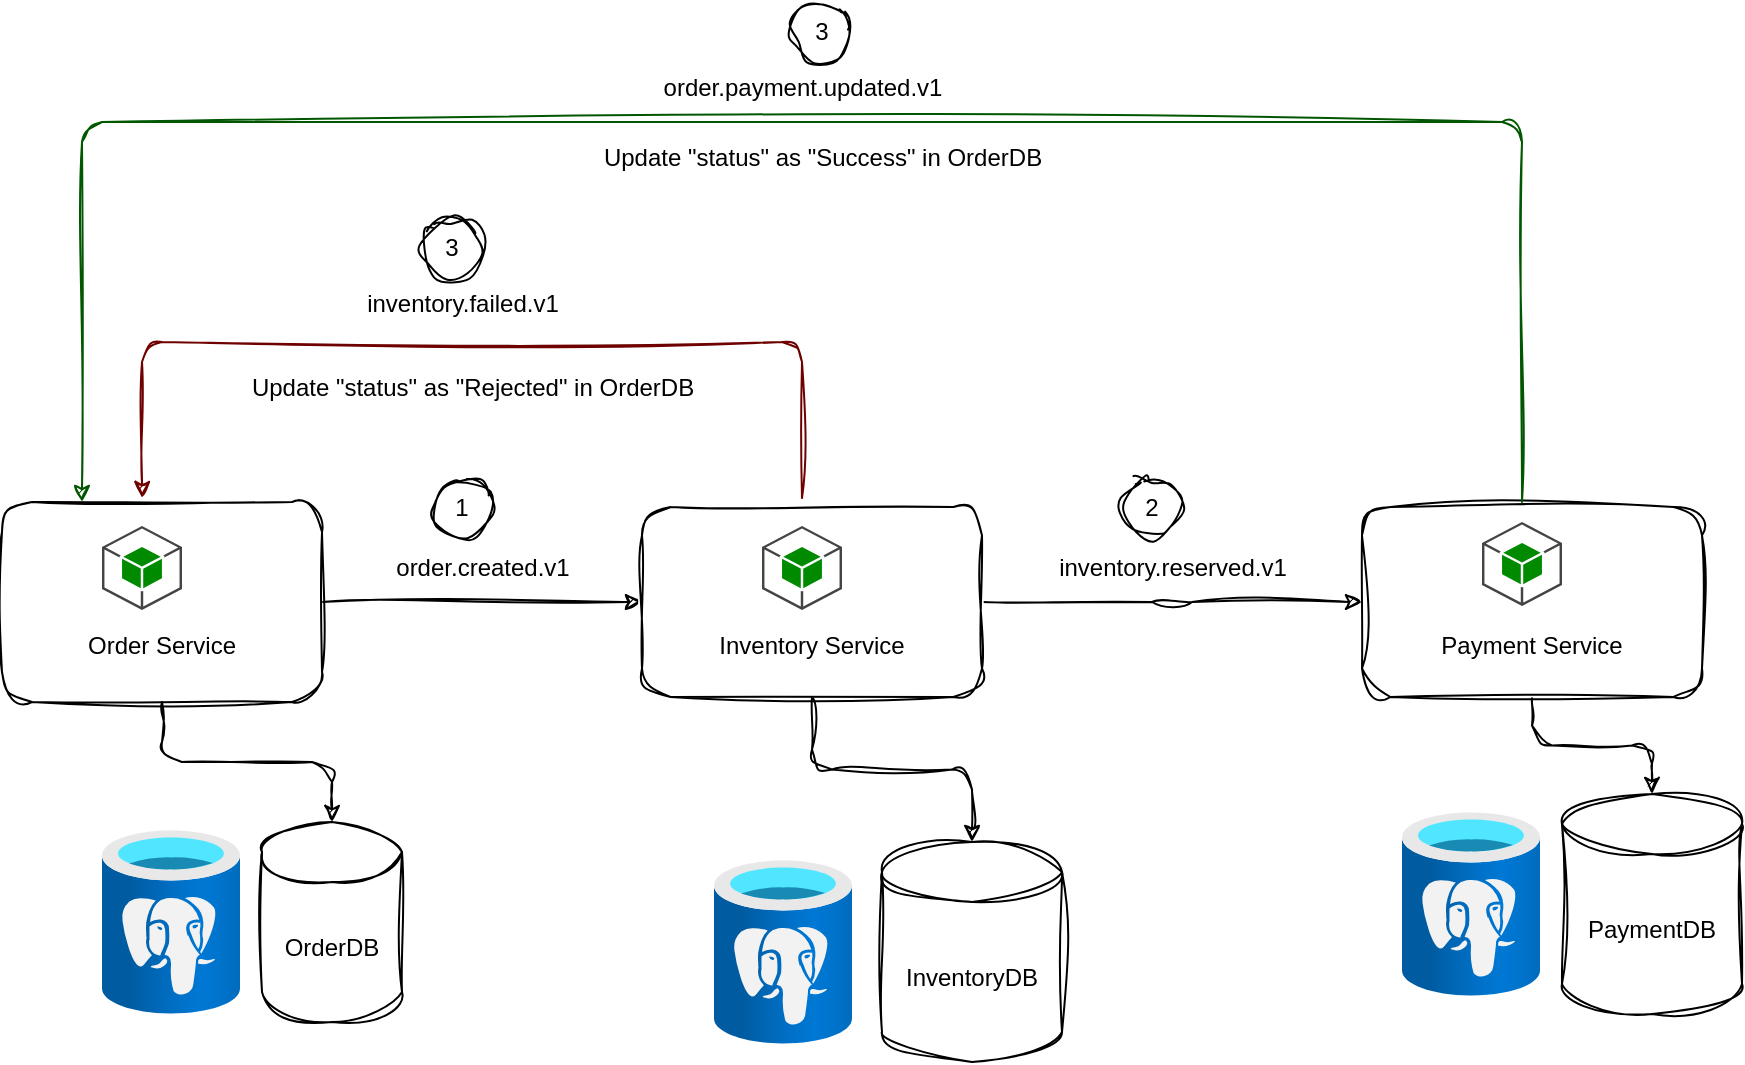 <mxfile version="27.0.2">
  <diagram name="Page-1" id="B6scyaqq9aUN9wMyHdbF">
    <mxGraphModel dx="1039" dy="1755" grid="1" gridSize="10" guides="1" tooltips="1" connect="1" arrows="1" fold="1" page="1" pageScale="1" pageWidth="850" pageHeight="1100" math="0" shadow="0">
      <root>
        <mxCell id="0" />
        <mxCell id="1" parent="0" />
        <mxCell id="tE_9rgRd44uCfNkiKc3w-25" value="" style="edgeStyle=orthogonalEdgeStyle;rounded=1;orthogonalLoop=1;jettySize=auto;html=1;sketch=1;curveFitting=1;jiggle=2;" parent="1" source="tE_9rgRd44uCfNkiKc3w-8" target="tE_9rgRd44uCfNkiKc3w-24" edge="1">
          <mxGeometry relative="1" as="geometry" />
        </mxCell>
        <mxCell id="tE_9rgRd44uCfNkiKc3w-27" value="" style="edgeStyle=orthogonalEdgeStyle;rounded=1;orthogonalLoop=1;jettySize=auto;html=1;sketch=1;curveFitting=1;jiggle=2;" parent="1" source="tE_9rgRd44uCfNkiKc3w-8" target="tE_9rgRd44uCfNkiKc3w-26" edge="1">
          <mxGeometry relative="1" as="geometry" />
        </mxCell>
        <mxCell id="tE_9rgRd44uCfNkiKc3w-8" value="&lt;div align=&quot;center&quot;&gt;&lt;span&gt;&lt;br&gt;&lt;/span&gt;&lt;/div&gt;&lt;div align=&quot;center&quot;&gt;&lt;span&gt;&lt;br&gt;&lt;/span&gt;&lt;/div&gt;&lt;div align=&quot;center&quot;&gt;&lt;span&gt;&lt;br&gt;&lt;/span&gt;&lt;/div&gt;&lt;div align=&quot;center&quot;&gt;&lt;span&gt;Order Service&lt;/span&gt;&lt;/div&gt;" style="rounded=1;whiteSpace=wrap;html=1;sketch=1;curveFitting=1;jiggle=2;align=center;" parent="1" vertex="1">
          <mxGeometry x="50" y="160" width="160" height="100" as="geometry" />
        </mxCell>
        <mxCell id="tE_9rgRd44uCfNkiKc3w-24" value="OrderDB" style="shape=cylinder3;whiteSpace=wrap;html=1;boundedLbl=1;backgroundOutline=1;size=15;sketch=1;curveFitting=1;jiggle=2;rounded=1;" parent="1" vertex="1">
          <mxGeometry x="180" y="320" width="70" height="100" as="geometry" />
        </mxCell>
        <mxCell id="tE_9rgRd44uCfNkiKc3w-30" value="" style="edgeStyle=orthogonalEdgeStyle;rounded=1;orthogonalLoop=1;jettySize=auto;html=1;sketch=1;curveFitting=1;jiggle=2;" parent="1" source="tE_9rgRd44uCfNkiKc3w-26" target="tE_9rgRd44uCfNkiKc3w-29" edge="1">
          <mxGeometry relative="1" as="geometry" />
        </mxCell>
        <mxCell id="tE_9rgRd44uCfNkiKc3w-32" value="" style="edgeStyle=orthogonalEdgeStyle;rounded=1;orthogonalLoop=1;jettySize=auto;html=1;sketch=1;curveFitting=1;jiggle=2;" parent="1" source="tE_9rgRd44uCfNkiKc3w-26" edge="1">
          <mxGeometry relative="1" as="geometry">
            <mxPoint x="730" y="210" as="targetPoint" />
          </mxGeometry>
        </mxCell>
        <mxCell id="tE_9rgRd44uCfNkiKc3w-26" value="&lt;br&gt;&lt;div&gt;&lt;br&gt;&lt;/div&gt;&lt;div&gt;&lt;br&gt;&lt;/div&gt;&lt;div&gt;Inventory Service&lt;/div&gt;" style="whiteSpace=wrap;html=1;rounded=1;sketch=1;curveFitting=1;jiggle=2;" parent="1" vertex="1">
          <mxGeometry x="370" y="162.5" width="170" height="95" as="geometry" />
        </mxCell>
        <mxCell id="tE_9rgRd44uCfNkiKc3w-28" value="order.created.v1" style="text;html=1;align=center;verticalAlign=middle;resizable=0;points=[];autosize=1;strokeColor=none;fillColor=none;sketch=1;curveFitting=1;jiggle=2;rounded=1;" parent="1" vertex="1">
          <mxGeometry x="220" y="178" width="140" height="30" as="geometry" />
        </mxCell>
        <mxCell id="tE_9rgRd44uCfNkiKc3w-29" value="InventoryDB" style="shape=cylinder3;whiteSpace=wrap;html=1;boundedLbl=1;backgroundOutline=1;size=15;sketch=1;curveFitting=1;jiggle=2;rounded=1;" parent="1" vertex="1">
          <mxGeometry x="490" y="330" width="90" height="110" as="geometry" />
        </mxCell>
        <mxCell id="tE_9rgRd44uCfNkiKc3w-35" value="" style="edgeStyle=orthogonalEdgeStyle;rounded=1;orthogonalLoop=1;jettySize=auto;html=1;sketch=1;curveFitting=1;jiggle=2;" parent="1" source="tE_9rgRd44uCfNkiKc3w-33" target="tE_9rgRd44uCfNkiKc3w-34" edge="1">
          <mxGeometry relative="1" as="geometry" />
        </mxCell>
        <mxCell id="tE_9rgRd44uCfNkiKc3w-33" value="&lt;br&gt;&lt;div&gt;&lt;br&gt;&lt;/div&gt;&lt;div&gt;&lt;br&gt;&lt;/div&gt;&lt;div&gt;Payment Service&lt;/div&gt;" style="whiteSpace=wrap;html=1;rounded=1;sketch=1;curveFitting=1;jiggle=2;" parent="1" vertex="1">
          <mxGeometry x="730" y="162.5" width="170" height="95" as="geometry" />
        </mxCell>
        <mxCell id="tE_9rgRd44uCfNkiKc3w-34" value="PaymentDB" style="shape=cylinder3;whiteSpace=wrap;html=1;boundedLbl=1;backgroundOutline=1;size=15;sketch=1;curveFitting=1;jiggle=2;rounded=1;" parent="1" vertex="1">
          <mxGeometry x="830" y="306" width="90" height="110" as="geometry" />
        </mxCell>
        <mxCell id="tE_9rgRd44uCfNkiKc3w-36" value="inventory.reserved.v1" style="text;html=1;align=center;verticalAlign=middle;resizable=0;points=[];autosize=1;strokeColor=none;fillColor=none;sketch=1;curveFitting=1;jiggle=2;rounded=1;" parent="1" vertex="1">
          <mxGeometry x="550" y="178" width="170" height="30" as="geometry" />
        </mxCell>
        <mxCell id="-juNb6y3Be07XEBtlvTX-2" value="" style="endArrow=classic;html=1;rounded=1;entryX=0.438;entryY=-0.02;entryDx=0;entryDy=0;entryPerimeter=0;fillColor=#a20025;strokeColor=light-dark(#6F0000,#CC0000);sketch=1;curveFitting=1;jiggle=2;" edge="1" parent="1" target="tE_9rgRd44uCfNkiKc3w-8">
          <mxGeometry width="50" height="50" relative="1" as="geometry">
            <mxPoint x="450" y="158" as="sourcePoint" />
            <mxPoint x="190" y="70" as="targetPoint" />
            <Array as="points">
              <mxPoint x="450" y="80" />
              <mxPoint x="120" y="80" />
            </Array>
          </mxGeometry>
        </mxCell>
        <mxCell id="-juNb6y3Be07XEBtlvTX-3" value="&lt;div&gt;inventory.failed.v1&lt;/div&gt;&lt;div&gt;&lt;br&gt;&lt;/div&gt;" style="text;html=1;align=center;verticalAlign=middle;resizable=0;points=[];autosize=1;strokeColor=none;fillColor=none;sketch=1;curveFitting=1;jiggle=2;rounded=1;" vertex="1" parent="1">
          <mxGeometry x="200" y="48" width="160" height="40" as="geometry" />
        </mxCell>
        <mxCell id="-juNb6y3Be07XEBtlvTX-4" value="Update &quot;status&quot; as &quot;Rejected&quot; in OrderDB" style="text;html=1;align=center;verticalAlign=middle;resizable=0;points=[];autosize=1;strokeColor=none;fillColor=none;sketch=1;curveFitting=1;jiggle=2;rounded=1;" vertex="1" parent="1">
          <mxGeometry x="130" y="88" width="310" height="30" as="geometry" />
        </mxCell>
        <mxCell id="-juNb6y3Be07XEBtlvTX-8" value="" style="endArrow=classic;html=1;rounded=1;entryX=0.25;entryY=0;entryDx=0;entryDy=0;fillColor=#008a00;strokeColor=#005700;sketch=1;curveFitting=1;jiggle=2;" edge="1" parent="1" target="tE_9rgRd44uCfNkiKc3w-8">
          <mxGeometry width="50" height="50" relative="1" as="geometry">
            <mxPoint x="810" y="160" as="sourcePoint" />
            <mxPoint x="810" y="160" as="targetPoint" />
            <Array as="points">
              <mxPoint x="810" y="-30" />
              <mxPoint x="90" y="-30" />
            </Array>
          </mxGeometry>
        </mxCell>
        <mxCell id="-juNb6y3Be07XEBtlvTX-9" value="&lt;div&gt;order.payment.updated.v1&lt;/div&gt;&lt;div&gt;&lt;br&gt;&lt;/div&gt;" style="text;html=1;align=center;verticalAlign=middle;resizable=0;points=[];autosize=1;strokeColor=none;fillColor=none;sketch=1;curveFitting=1;jiggle=2;rounded=1;" vertex="1" parent="1">
          <mxGeometry x="350" y="-60" width="200" height="40" as="geometry" />
        </mxCell>
        <mxCell id="-juNb6y3Be07XEBtlvTX-10" value="Update &quot;status&quot; as &quot;Success&quot; in OrderDB" style="text;html=1;align=center;verticalAlign=middle;resizable=0;points=[];autosize=1;strokeColor=none;fillColor=none;sketch=1;curveFitting=1;jiggle=2;rounded=1;" vertex="1" parent="1">
          <mxGeometry x="310" y="-27" width="300" height="30" as="geometry" />
        </mxCell>
        <mxCell id="-juNb6y3Be07XEBtlvTX-11" value="1" style="ellipse;whiteSpace=wrap;html=1;sketch=1;curveFitting=1;jiggle=2;rounded=1;" vertex="1" parent="1">
          <mxGeometry x="265" y="148" width="30" height="30" as="geometry" />
        </mxCell>
        <mxCell id="-juNb6y3Be07XEBtlvTX-12" value="2" style="ellipse;whiteSpace=wrap;html=1;sketch=1;curveFitting=1;jiggle=2;rounded=1;" vertex="1" parent="1">
          <mxGeometry x="610" y="148" width="30" height="30" as="geometry" />
        </mxCell>
        <mxCell id="-juNb6y3Be07XEBtlvTX-13" value="3" style="ellipse;whiteSpace=wrap;html=1;sketch=1;curveFitting=1;jiggle=2;rounded=1;" vertex="1" parent="1">
          <mxGeometry x="260" y="18" width="30" height="30" as="geometry" />
        </mxCell>
        <mxCell id="-juNb6y3Be07XEBtlvTX-14" value="3" style="ellipse;whiteSpace=wrap;html=1;sketch=1;curveFitting=1;jiggle=2;rounded=1;" vertex="1" parent="1">
          <mxGeometry x="445" y="-90" width="30" height="30" as="geometry" />
        </mxCell>
        <mxCell id="-juNb6y3Be07XEBtlvTX-19" value="" style="image;aspect=fixed;html=1;points=[];align=center;fontSize=12;image=img/lib/azure2/databases/Azure_Database_PostgreSQL_Server.svg;rounded=1;sketch=1;hachureGap=4;jiggle=2;curveFitting=1;fontFamily=Architects Daughter;fontSource=https%3A%2F%2Ffonts.googleapis.com%2Fcss%3Ffamily%3DArchitects%2BDaughter;" vertex="1" parent="1">
          <mxGeometry x="100" y="324" width="69" height="92" as="geometry" />
        </mxCell>
        <mxCell id="-juNb6y3Be07XEBtlvTX-21" value="" style="image;aspect=fixed;html=1;points=[];align=center;fontSize=12;image=img/lib/azure2/databases/Azure_Database_PostgreSQL_Server.svg;rounded=1;sketch=1;hachureGap=4;jiggle=2;curveFitting=1;fontFamily=Architects Daughter;fontSource=https%3A%2F%2Ffonts.googleapis.com%2Fcss%3Ffamily%3DArchitects%2BDaughter;" vertex="1" parent="1">
          <mxGeometry x="406" y="339" width="69" height="92" as="geometry" />
        </mxCell>
        <mxCell id="-juNb6y3Be07XEBtlvTX-22" value="" style="image;aspect=fixed;html=1;points=[];align=center;fontSize=12;image=img/lib/azure2/databases/Azure_Database_PostgreSQL_Server.svg;rounded=1;sketch=1;hachureGap=4;jiggle=2;curveFitting=1;fontFamily=Architects Daughter;fontSource=https%3A%2F%2Ffonts.googleapis.com%2Fcss%3Ffamily%3DArchitects%2BDaughter;" vertex="1" parent="1">
          <mxGeometry x="750" y="315" width="69" height="92" as="geometry" />
        </mxCell>
        <mxCell id="-juNb6y3Be07XEBtlvTX-23" value="" style="outlineConnect=0;dashed=0;verticalLabelPosition=bottom;verticalAlign=top;align=center;html=1;shape=mxgraph.aws3.android;rounded=1;hachureGap=4;fontFamily=Architects Daughter;fontSource=https%3A%2F%2Ffonts.googleapis.com%2Fcss%3Ffamily%3DArchitects%2BDaughter;fillColor=#008a00;fontColor=#ffffff;strokeColor=#005700;" vertex="1" parent="1">
          <mxGeometry x="100" y="172" width="40" height="42" as="geometry" />
        </mxCell>
        <mxCell id="-juNb6y3Be07XEBtlvTX-24" value="" style="outlineConnect=0;dashed=0;verticalLabelPosition=bottom;verticalAlign=top;align=center;html=1;shape=mxgraph.aws3.android;rounded=1;hachureGap=4;fontFamily=Architects Daughter;fontSource=https%3A%2F%2Ffonts.googleapis.com%2Fcss%3Ffamily%3DArchitects%2BDaughter;fillColor=#008a00;fontColor=#ffffff;strokeColor=#005700;" vertex="1" parent="1">
          <mxGeometry x="430" y="172" width="40" height="42" as="geometry" />
        </mxCell>
        <mxCell id="-juNb6y3Be07XEBtlvTX-26" value="" style="outlineConnect=0;dashed=0;verticalLabelPosition=bottom;verticalAlign=top;align=center;html=1;shape=mxgraph.aws3.android;rounded=1;hachureGap=4;fontFamily=Architects Daughter;fontSource=https%3A%2F%2Ffonts.googleapis.com%2Fcss%3Ffamily%3DArchitects%2BDaughter;fillColor=#008a00;fontColor=#ffffff;strokeColor=#005700;" vertex="1" parent="1">
          <mxGeometry x="790" y="170" width="40" height="42" as="geometry" />
        </mxCell>
      </root>
    </mxGraphModel>
  </diagram>
</mxfile>
